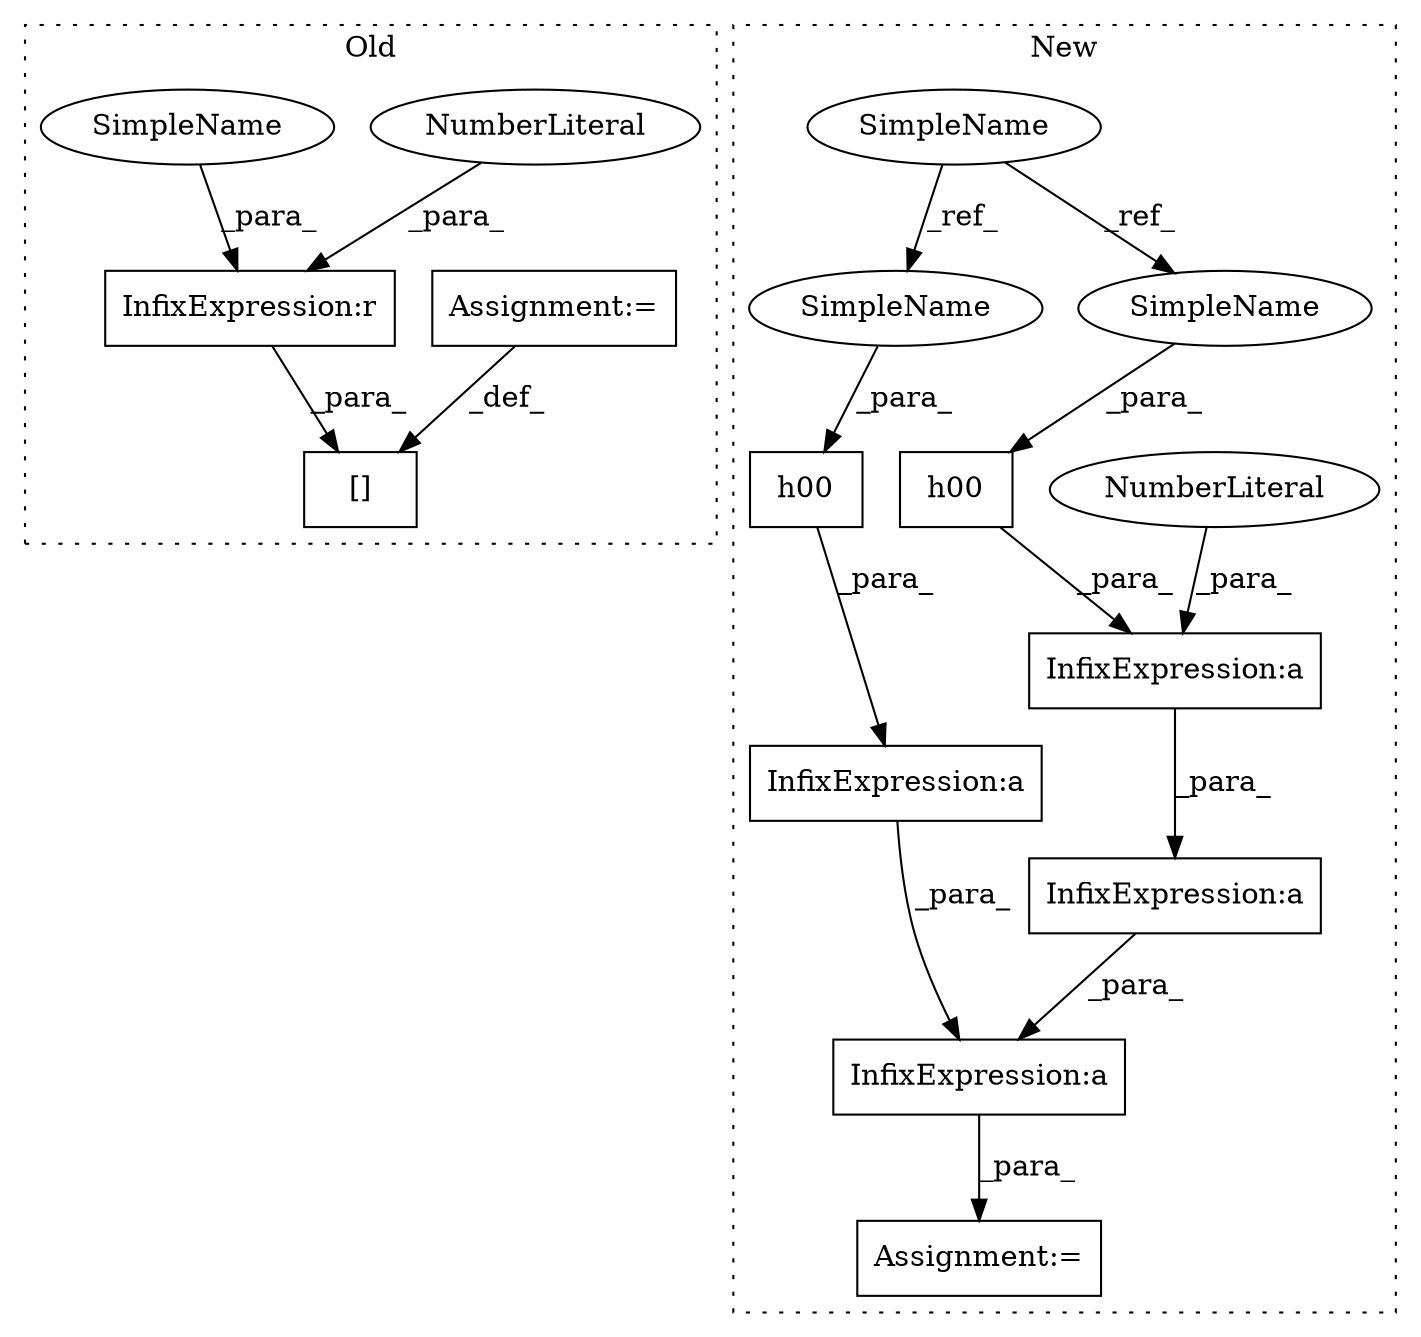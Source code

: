 digraph G {
subgraph cluster0 {
1 [label="[]" a="2" s="1750,1764" l="7,1" shape="box"];
9 [label="InfixExpression:r" a="27" s="1580" l="4" shape="box"];
10 [label="NumberLiteral" a="34" s="1584" l="4" shape="ellipse"];
13 [label="Assignment:=" a="7" s="1765" l="1" shape="box"];
16 [label="SimpleName" a="42" s="1578" l="2" shape="ellipse"];
label = "Old";
style="dotted";
}
subgraph cluster1 {
2 [label="h00" a="32" s="1689,1695" l="4,1" shape="box"];
3 [label="InfixExpression:a" a="27" s="1697" l="3" shape="box"];
4 [label="InfixExpression:a" a="27" s="1716" l="3" shape="box"];
5 [label="InfixExpression:a" a="27" s="1711" l="3" shape="box"];
6 [label="InfixExpression:a" a="27" s="1686" l="3" shape="box"];
7 [label="NumberLiteral" a="34" s="1715" l="1" shape="ellipse"];
8 [label="h00" a="32" s="1719,1725" l="4,1" shape="box"];
11 [label="SimpleName" a="42" s="1239" l="2" shape="ellipse"];
12 [label="Assignment:=" a="7" s="1673" l="1" shape="box"];
14 [label="SimpleName" a="42" s="1693" l="2" shape="ellipse"];
15 [label="SimpleName" a="42" s="1723" l="2" shape="ellipse"];
label = "New";
style="dotted";
}
2 -> 6 [label="_para_"];
3 -> 12 [label="_para_"];
4 -> 5 [label="_para_"];
5 -> 3 [label="_para_"];
6 -> 3 [label="_para_"];
7 -> 4 [label="_para_"];
8 -> 4 [label="_para_"];
9 -> 1 [label="_para_"];
10 -> 9 [label="_para_"];
11 -> 14 [label="_ref_"];
11 -> 15 [label="_ref_"];
13 -> 1 [label="_def_"];
14 -> 2 [label="_para_"];
15 -> 8 [label="_para_"];
16 -> 9 [label="_para_"];
}